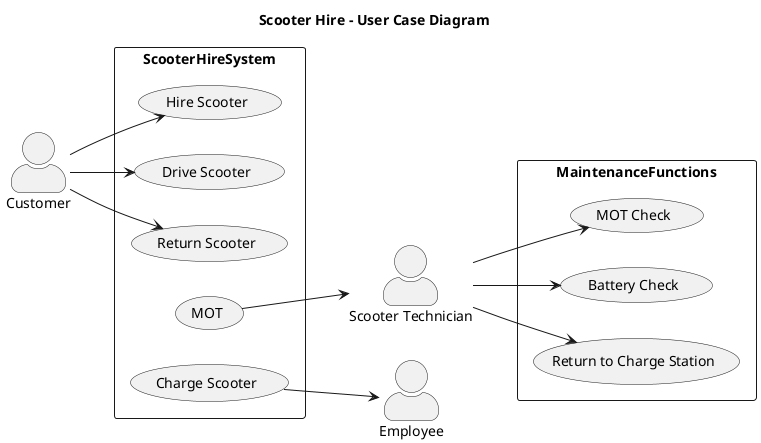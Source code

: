 @startuml

title Scooter Hire - User Case Diagram

left to right direction

skinparam actorStyle awesome

actor "Customer" as fc
actor "Employee" as ga
actor "Scooter Technician" as fa

rectangle ScooterHireSystem {
    usecase "Hire Scooter" as UC1
    usecase "Drive Scooter" as UC2
    usecase "Return Scooter" as UC3
    usecase "MOT" as UC5
    usecase "Charge Scooter" as UC4
}

rectangle MaintenanceFunctions {
    usecase "MOT Check" as MF1
    usecase "Battery Check" as MF2
    usecase "Return to Charge Station" as MF3
}
fc --> UC1
fc --> UC2
fc --> UC3
UC4 --> ga
UC5 --> fa
fa --> MF1
fa --> MF2
fa --> MF3

@enduml